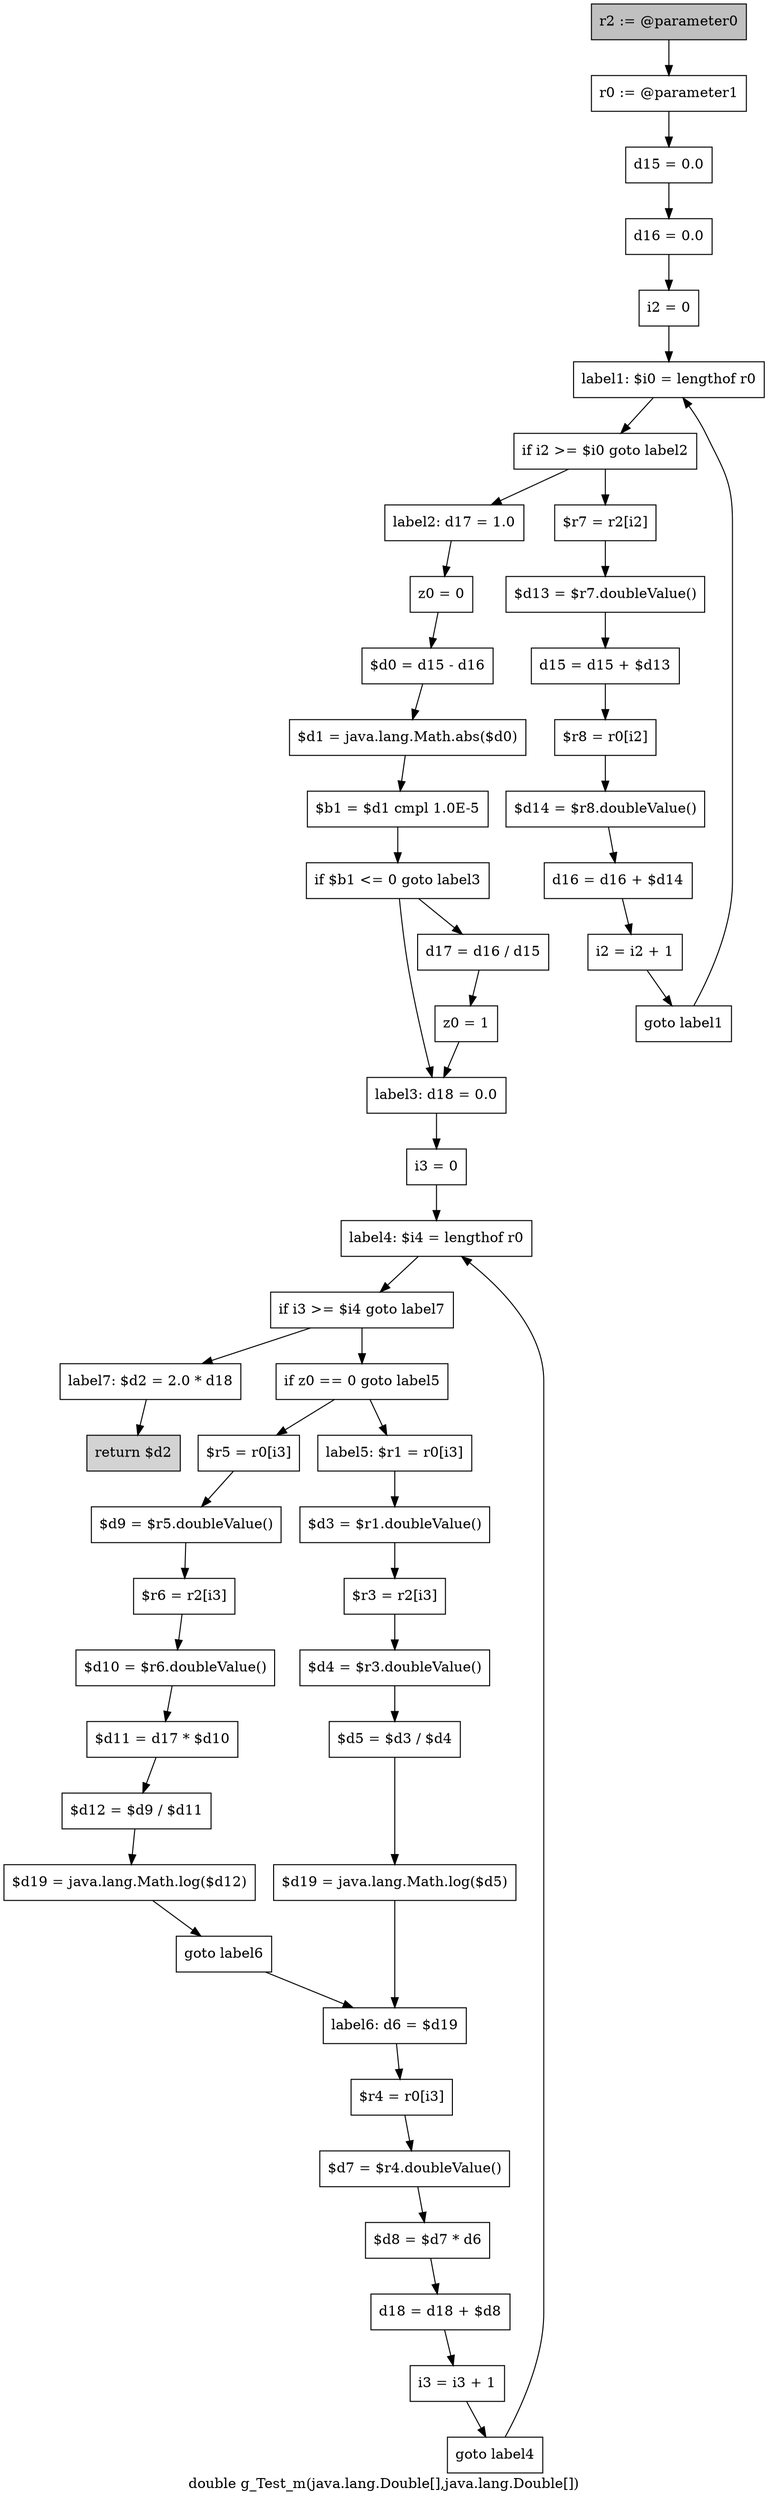 digraph "double g_Test_m(java.lang.Double[],java.lang.Double[])" {
    label="double g_Test_m(java.lang.Double[],java.lang.Double[])";
    node [shape=box];
    "0" [style=filled,fillcolor=gray,label="r2 := @parameter0",];
    "1" [label="r0 := @parameter1",];
    "0"->"1";
    "2" [label="d15 = 0.0",];
    "1"->"2";
    "3" [label="d16 = 0.0",];
    "2"->"3";
    "4" [label="i2 = 0",];
    "3"->"4";
    "5" [label="label1: $i0 = lengthof r0",];
    "4"->"5";
    "6" [label="if i2 >= $i0 goto label2",];
    "5"->"6";
    "7" [label="$r7 = r2[i2]",];
    "6"->"7";
    "15" [label="label2: d17 = 1.0",];
    "6"->"15";
    "8" [label="$d13 = $r7.doubleValue()",];
    "7"->"8";
    "9" [label="d15 = d15 + $d13",];
    "8"->"9";
    "10" [label="$r8 = r0[i2]",];
    "9"->"10";
    "11" [label="$d14 = $r8.doubleValue()",];
    "10"->"11";
    "12" [label="d16 = d16 + $d14",];
    "11"->"12";
    "13" [label="i2 = i2 + 1",];
    "12"->"13";
    "14" [label="goto label1",];
    "13"->"14";
    "14"->"5";
    "16" [label="z0 = 0",];
    "15"->"16";
    "17" [label="$d0 = d15 - d16",];
    "16"->"17";
    "18" [label="$d1 = java.lang.Math.abs($d0)",];
    "17"->"18";
    "19" [label="$b1 = $d1 cmpl 1.0E-5",];
    "18"->"19";
    "20" [label="if $b1 <= 0 goto label3",];
    "19"->"20";
    "21" [label="d17 = d16 / d15",];
    "20"->"21";
    "23" [label="label3: d18 = 0.0",];
    "20"->"23";
    "22" [label="z0 = 1",];
    "21"->"22";
    "22"->"23";
    "24" [label="i3 = 0",];
    "23"->"24";
    "25" [label="label4: $i4 = lengthof r0",];
    "24"->"25";
    "26" [label="if i3 >= $i4 goto label7",];
    "25"->"26";
    "27" [label="if z0 == 0 goto label5",];
    "26"->"27";
    "49" [label="label7: $d2 = 2.0 * d18",];
    "26"->"49";
    "28" [label="$r5 = r0[i3]",];
    "27"->"28";
    "36" [label="label5: $r1 = r0[i3]",];
    "27"->"36";
    "29" [label="$d9 = $r5.doubleValue()",];
    "28"->"29";
    "30" [label="$r6 = r2[i3]",];
    "29"->"30";
    "31" [label="$d10 = $r6.doubleValue()",];
    "30"->"31";
    "32" [label="$d11 = d17 * $d10",];
    "31"->"32";
    "33" [label="$d12 = $d9 / $d11",];
    "32"->"33";
    "34" [label="$d19 = java.lang.Math.log($d12)",];
    "33"->"34";
    "35" [label="goto label6",];
    "34"->"35";
    "42" [label="label6: d6 = $d19",];
    "35"->"42";
    "37" [label="$d3 = $r1.doubleValue()",];
    "36"->"37";
    "38" [label="$r3 = r2[i3]",];
    "37"->"38";
    "39" [label="$d4 = $r3.doubleValue()",];
    "38"->"39";
    "40" [label="$d5 = $d3 / $d4",];
    "39"->"40";
    "41" [label="$d19 = java.lang.Math.log($d5)",];
    "40"->"41";
    "41"->"42";
    "43" [label="$r4 = r0[i3]",];
    "42"->"43";
    "44" [label="$d7 = $r4.doubleValue()",];
    "43"->"44";
    "45" [label="$d8 = $d7 * d6",];
    "44"->"45";
    "46" [label="d18 = d18 + $d8",];
    "45"->"46";
    "47" [label="i3 = i3 + 1",];
    "46"->"47";
    "48" [label="goto label4",];
    "47"->"48";
    "48"->"25";
    "50" [style=filled,fillcolor=lightgray,label="return $d2",];
    "49"->"50";
}
